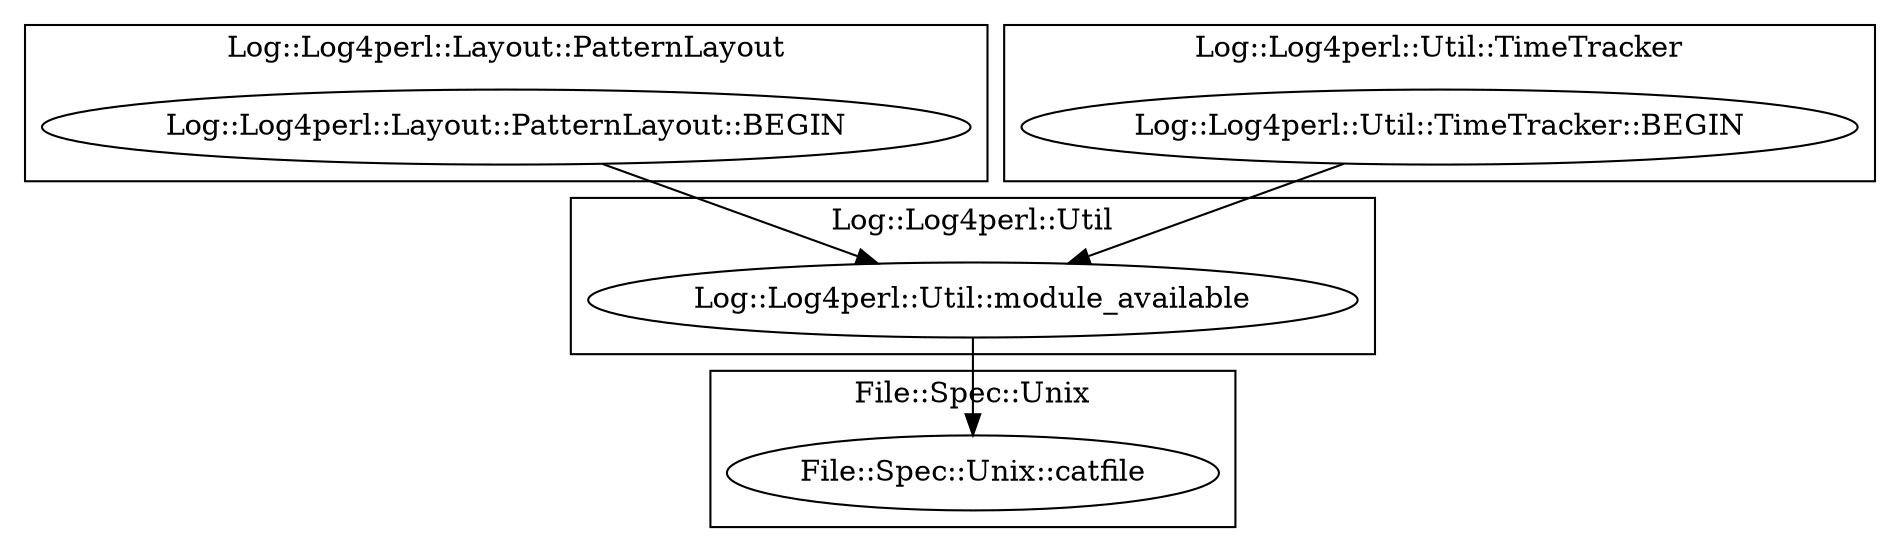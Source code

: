 digraph {
graph [overlap=false]
subgraph cluster_Log_Log4perl_Layout_PatternLayout {
	label="Log::Log4perl::Layout::PatternLayout";
	"Log::Log4perl::Layout::PatternLayout::BEGIN";
}
subgraph cluster_File_Spec_Unix {
	label="File::Spec::Unix";
	"File::Spec::Unix::catfile";
}
subgraph cluster_Log_Log4perl_Util_TimeTracker {
	label="Log::Log4perl::Util::TimeTracker";
	"Log::Log4perl::Util::TimeTracker::BEGIN";
}
subgraph cluster_Log_Log4perl_Util {
	label="Log::Log4perl::Util";
	"Log::Log4perl::Util::module_available";
}
"Log::Log4perl::Layout::PatternLayout::BEGIN" -> "Log::Log4perl::Util::module_available";
"Log::Log4perl::Util::TimeTracker::BEGIN" -> "Log::Log4perl::Util::module_available";
"Log::Log4perl::Util::module_available" -> "File::Spec::Unix::catfile";
}
